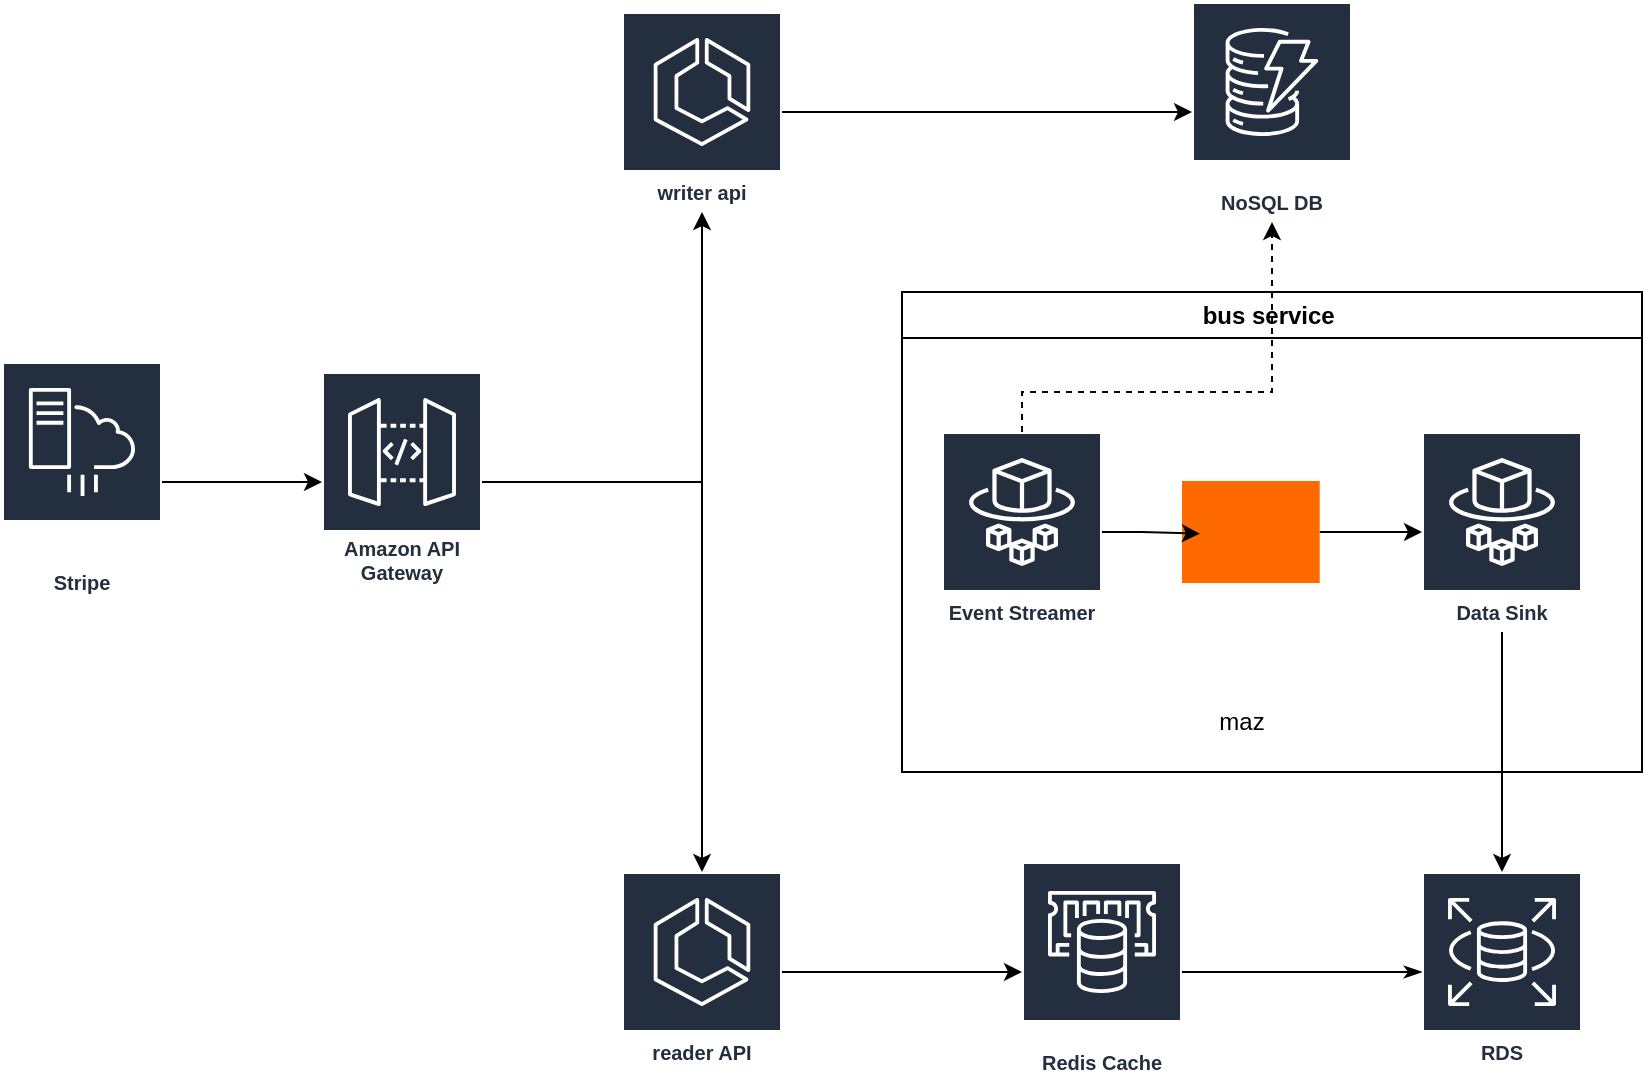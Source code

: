 <mxfile version="26.1.3">
  <diagram name="Page-1" id="ZJLKzdiOUGMU34W95Lfx">
    <mxGraphModel dx="1707" dy="795" grid="1" gridSize="10" guides="1" tooltips="1" connect="1" arrows="1" fold="1" page="1" pageScale="1" pageWidth="850" pageHeight="1100" math="0" shadow="0">
      <root>
        <mxCell id="0" />
        <mxCell id="1" parent="0" />
        <mxCell id="bDG9ruU8y3b2dGuOF-Dv-38" style="edgeStyle=orthogonalEdgeStyle;rounded=0;orthogonalLoop=1;jettySize=auto;html=1;" edge="1" parent="1" source="bDG9ruU8y3b2dGuOF-Dv-19" target="bDG9ruU8y3b2dGuOF-Dv-22">
          <mxGeometry relative="1" as="geometry" />
        </mxCell>
        <mxCell id="bDG9ruU8y3b2dGuOF-Dv-39" style="edgeStyle=orthogonalEdgeStyle;rounded=0;orthogonalLoop=1;jettySize=auto;html=1;" edge="1" parent="1" source="bDG9ruU8y3b2dGuOF-Dv-19" target="bDG9ruU8y3b2dGuOF-Dv-23">
          <mxGeometry relative="1" as="geometry" />
        </mxCell>
        <mxCell id="bDG9ruU8y3b2dGuOF-Dv-19" value="Amazon API Gateway" style="sketch=0;outlineConnect=0;fontColor=#232F3E;gradientColor=none;strokeColor=#ffffff;fillColor=#232F3E;dashed=0;verticalLabelPosition=middle;verticalAlign=bottom;align=center;html=1;whiteSpace=wrap;fontSize=10;fontStyle=1;spacing=3;shape=mxgraph.aws4.productIcon;prIcon=mxgraph.aws4.api_gateway;" vertex="1" parent="1">
          <mxGeometry x="170" y="210" width="80" height="110" as="geometry" />
        </mxCell>
        <mxCell id="bDG9ruU8y3b2dGuOF-Dv-41" style="edgeStyle=orthogonalEdgeStyle;rounded=0;orthogonalLoop=1;jettySize=auto;html=1;" edge="1" parent="1" source="bDG9ruU8y3b2dGuOF-Dv-22" target="bDG9ruU8y3b2dGuOF-Dv-27">
          <mxGeometry relative="1" as="geometry" />
        </mxCell>
        <mxCell id="bDG9ruU8y3b2dGuOF-Dv-22" value="writer api" style="sketch=0;outlineConnect=0;fontColor=#232F3E;gradientColor=none;strokeColor=#ffffff;fillColor=#232F3E;dashed=0;verticalLabelPosition=middle;verticalAlign=bottom;align=center;html=1;whiteSpace=wrap;fontSize=10;fontStyle=1;spacing=3;shape=mxgraph.aws4.productIcon;prIcon=mxgraph.aws4.ecs;" vertex="1" parent="1">
          <mxGeometry x="320" y="30" width="80" height="100" as="geometry" />
        </mxCell>
        <mxCell id="bDG9ruU8y3b2dGuOF-Dv-23" value="reader API" style="sketch=0;outlineConnect=0;fontColor=#232F3E;gradientColor=none;strokeColor=#ffffff;fillColor=#232F3E;dashed=0;verticalLabelPosition=middle;verticalAlign=bottom;align=center;html=1;whiteSpace=wrap;fontSize=10;fontStyle=1;spacing=3;shape=mxgraph.aws4.productIcon;prIcon=mxgraph.aws4.ecs;" vertex="1" parent="1">
          <mxGeometry x="320" y="460" width="80" height="100" as="geometry" />
        </mxCell>
        <mxCell id="bDG9ruU8y3b2dGuOF-Dv-43" style="edgeStyle=orthogonalEdgeStyle;rounded=0;orthogonalLoop=1;jettySize=auto;html=1;startArrow=classicThin;startFill=1;endArrow=none;" edge="1" parent="1" source="bDG9ruU8y3b2dGuOF-Dv-24" target="bDG9ruU8y3b2dGuOF-Dv-40">
          <mxGeometry relative="1" as="geometry" />
        </mxCell>
        <mxCell id="bDG9ruU8y3b2dGuOF-Dv-24" value="RDS" style="sketch=0;outlineConnect=0;fontColor=#232F3E;gradientColor=none;strokeColor=#ffffff;fillColor=#232F3E;dashed=0;verticalLabelPosition=middle;verticalAlign=bottom;align=center;html=1;whiteSpace=wrap;fontSize=10;fontStyle=1;spacing=3;shape=mxgraph.aws4.productIcon;prIcon=mxgraph.aws4.rds;" vertex="1" parent="1">
          <mxGeometry x="720" y="460" width="80" height="100" as="geometry" />
        </mxCell>
        <mxCell id="bDG9ruU8y3b2dGuOF-Dv-27" value="NoSQL DB" style="sketch=0;outlineConnect=0;fontColor=#232F3E;gradientColor=none;strokeColor=#ffffff;fillColor=#232F3E;dashed=0;verticalLabelPosition=middle;verticalAlign=bottom;align=center;html=1;whiteSpace=wrap;fontSize=10;fontStyle=1;spacing=3;shape=mxgraph.aws4.productIcon;prIcon=mxgraph.aws4.dynamodb;" vertex="1" parent="1">
          <mxGeometry x="605" y="25" width="80" height="110" as="geometry" />
        </mxCell>
        <mxCell id="bDG9ruU8y3b2dGuOF-Dv-29" value="bus service&amp;nbsp;" style="swimlane;whiteSpace=wrap;html=1;" vertex="1" parent="1">
          <mxGeometry x="460" y="170" width="370" height="240" as="geometry" />
        </mxCell>
        <mxCell id="bDG9ruU8y3b2dGuOF-Dv-47" style="edgeStyle=orthogonalEdgeStyle;rounded=0;orthogonalLoop=1;jettySize=auto;html=1;" edge="1" parent="bDG9ruU8y3b2dGuOF-Dv-29" source="bDG9ruU8y3b2dGuOF-Dv-30" target="bDG9ruU8y3b2dGuOF-Dv-33">
          <mxGeometry relative="1" as="geometry" />
        </mxCell>
        <mxCell id="bDG9ruU8y3b2dGuOF-Dv-30" value="" style="points=[];aspect=fixed;html=1;align=center;shadow=0;dashed=0;fillColor=#FF6A00;strokeColor=none;shape=mxgraph.alibaba_cloud.kafka;" vertex="1" parent="bDG9ruU8y3b2dGuOF-Dv-29">
          <mxGeometry x="140" y="94.5" width="68.85" height="51" as="geometry" />
        </mxCell>
        <mxCell id="bDG9ruU8y3b2dGuOF-Dv-32" value="Event Streamer" style="sketch=0;outlineConnect=0;fontColor=#232F3E;gradientColor=none;strokeColor=#ffffff;fillColor=#232F3E;dashed=0;verticalLabelPosition=middle;verticalAlign=bottom;align=center;html=1;whiteSpace=wrap;fontSize=10;fontStyle=1;spacing=3;shape=mxgraph.aws4.productIcon;prIcon=mxgraph.aws4.fargate;" vertex="1" parent="bDG9ruU8y3b2dGuOF-Dv-29">
          <mxGeometry x="20" y="70" width="80" height="100" as="geometry" />
        </mxCell>
        <mxCell id="bDG9ruU8y3b2dGuOF-Dv-33" value="Data Sink" style="sketch=0;outlineConnect=0;fontColor=#232F3E;gradientColor=none;strokeColor=#ffffff;fillColor=#232F3E;dashed=0;verticalLabelPosition=middle;verticalAlign=bottom;align=center;html=1;whiteSpace=wrap;fontSize=10;fontStyle=1;spacing=3;shape=mxgraph.aws4.productIcon;prIcon=mxgraph.aws4.fargate;" vertex="1" parent="bDG9ruU8y3b2dGuOF-Dv-29">
          <mxGeometry x="260" y="70" width="80" height="100" as="geometry" />
        </mxCell>
        <mxCell id="bDG9ruU8y3b2dGuOF-Dv-46" style="edgeStyle=orthogonalEdgeStyle;rounded=0;orthogonalLoop=1;jettySize=auto;html=1;entryX=0.13;entryY=0.517;entryDx=0;entryDy=0;entryPerimeter=0;" edge="1" parent="bDG9ruU8y3b2dGuOF-Dv-29" source="bDG9ruU8y3b2dGuOF-Dv-32" target="bDG9ruU8y3b2dGuOF-Dv-30">
          <mxGeometry relative="1" as="geometry" />
        </mxCell>
        <mxCell id="bDG9ruU8y3b2dGuOF-Dv-31" value="maz" style="text;strokeColor=none;align=center;fillColor=none;html=1;verticalAlign=middle;whiteSpace=wrap;rounded=0;" vertex="1" parent="1">
          <mxGeometry x="600" y="370" width="60" height="30" as="geometry" />
        </mxCell>
        <mxCell id="bDG9ruU8y3b2dGuOF-Dv-37" style="edgeStyle=orthogonalEdgeStyle;rounded=0;orthogonalLoop=1;jettySize=auto;html=1;" edge="1" parent="1" source="bDG9ruU8y3b2dGuOF-Dv-34" target="bDG9ruU8y3b2dGuOF-Dv-19">
          <mxGeometry relative="1" as="geometry" />
        </mxCell>
        <mxCell id="bDG9ruU8y3b2dGuOF-Dv-34" value="Stripe" style="sketch=0;outlineConnect=0;fontColor=#232F3E;gradientColor=none;strokeColor=#ffffff;fillColor=#232F3E;dashed=0;verticalLabelPosition=middle;verticalAlign=bottom;align=center;html=1;whiteSpace=wrap;fontSize=10;fontStyle=1;spacing=3;shape=mxgraph.aws4.productIcon;prIcon=mxgraph.aws4.server_migration_service;" vertex="1" parent="1">
          <mxGeometry x="10" y="205" width="80" height="120" as="geometry" />
        </mxCell>
        <mxCell id="bDG9ruU8y3b2dGuOF-Dv-44" style="edgeStyle=orthogonalEdgeStyle;rounded=0;orthogonalLoop=1;jettySize=auto;html=1;startArrow=classic;startFill=1;endArrow=none;" edge="1" parent="1" source="bDG9ruU8y3b2dGuOF-Dv-40" target="bDG9ruU8y3b2dGuOF-Dv-23">
          <mxGeometry relative="1" as="geometry" />
        </mxCell>
        <mxCell id="bDG9ruU8y3b2dGuOF-Dv-40" value="Redis Cache" style="sketch=0;outlineConnect=0;fontColor=#232F3E;gradientColor=none;strokeColor=#ffffff;fillColor=#232F3E;dashed=0;verticalLabelPosition=middle;verticalAlign=bottom;align=center;html=1;whiteSpace=wrap;fontSize=10;fontStyle=1;spacing=3;shape=mxgraph.aws4.productIcon;prIcon=mxgraph.aws4.elasticache;" vertex="1" parent="1">
          <mxGeometry x="520" y="455" width="80" height="110" as="geometry" />
        </mxCell>
        <mxCell id="bDG9ruU8y3b2dGuOF-Dv-42" style="edgeStyle=orthogonalEdgeStyle;rounded=0;orthogonalLoop=1;jettySize=auto;html=1;" edge="1" parent="1" source="bDG9ruU8y3b2dGuOF-Dv-33" target="bDG9ruU8y3b2dGuOF-Dv-24">
          <mxGeometry relative="1" as="geometry" />
        </mxCell>
        <mxCell id="bDG9ruU8y3b2dGuOF-Dv-48" style="edgeStyle=orthogonalEdgeStyle;rounded=0;orthogonalLoop=1;jettySize=auto;html=1;dashed=1;" edge="1" parent="1" source="bDG9ruU8y3b2dGuOF-Dv-32" target="bDG9ruU8y3b2dGuOF-Dv-27">
          <mxGeometry relative="1" as="geometry">
            <Array as="points">
              <mxPoint x="520" y="220" />
              <mxPoint x="645" y="220" />
            </Array>
          </mxGeometry>
        </mxCell>
      </root>
    </mxGraphModel>
  </diagram>
</mxfile>
